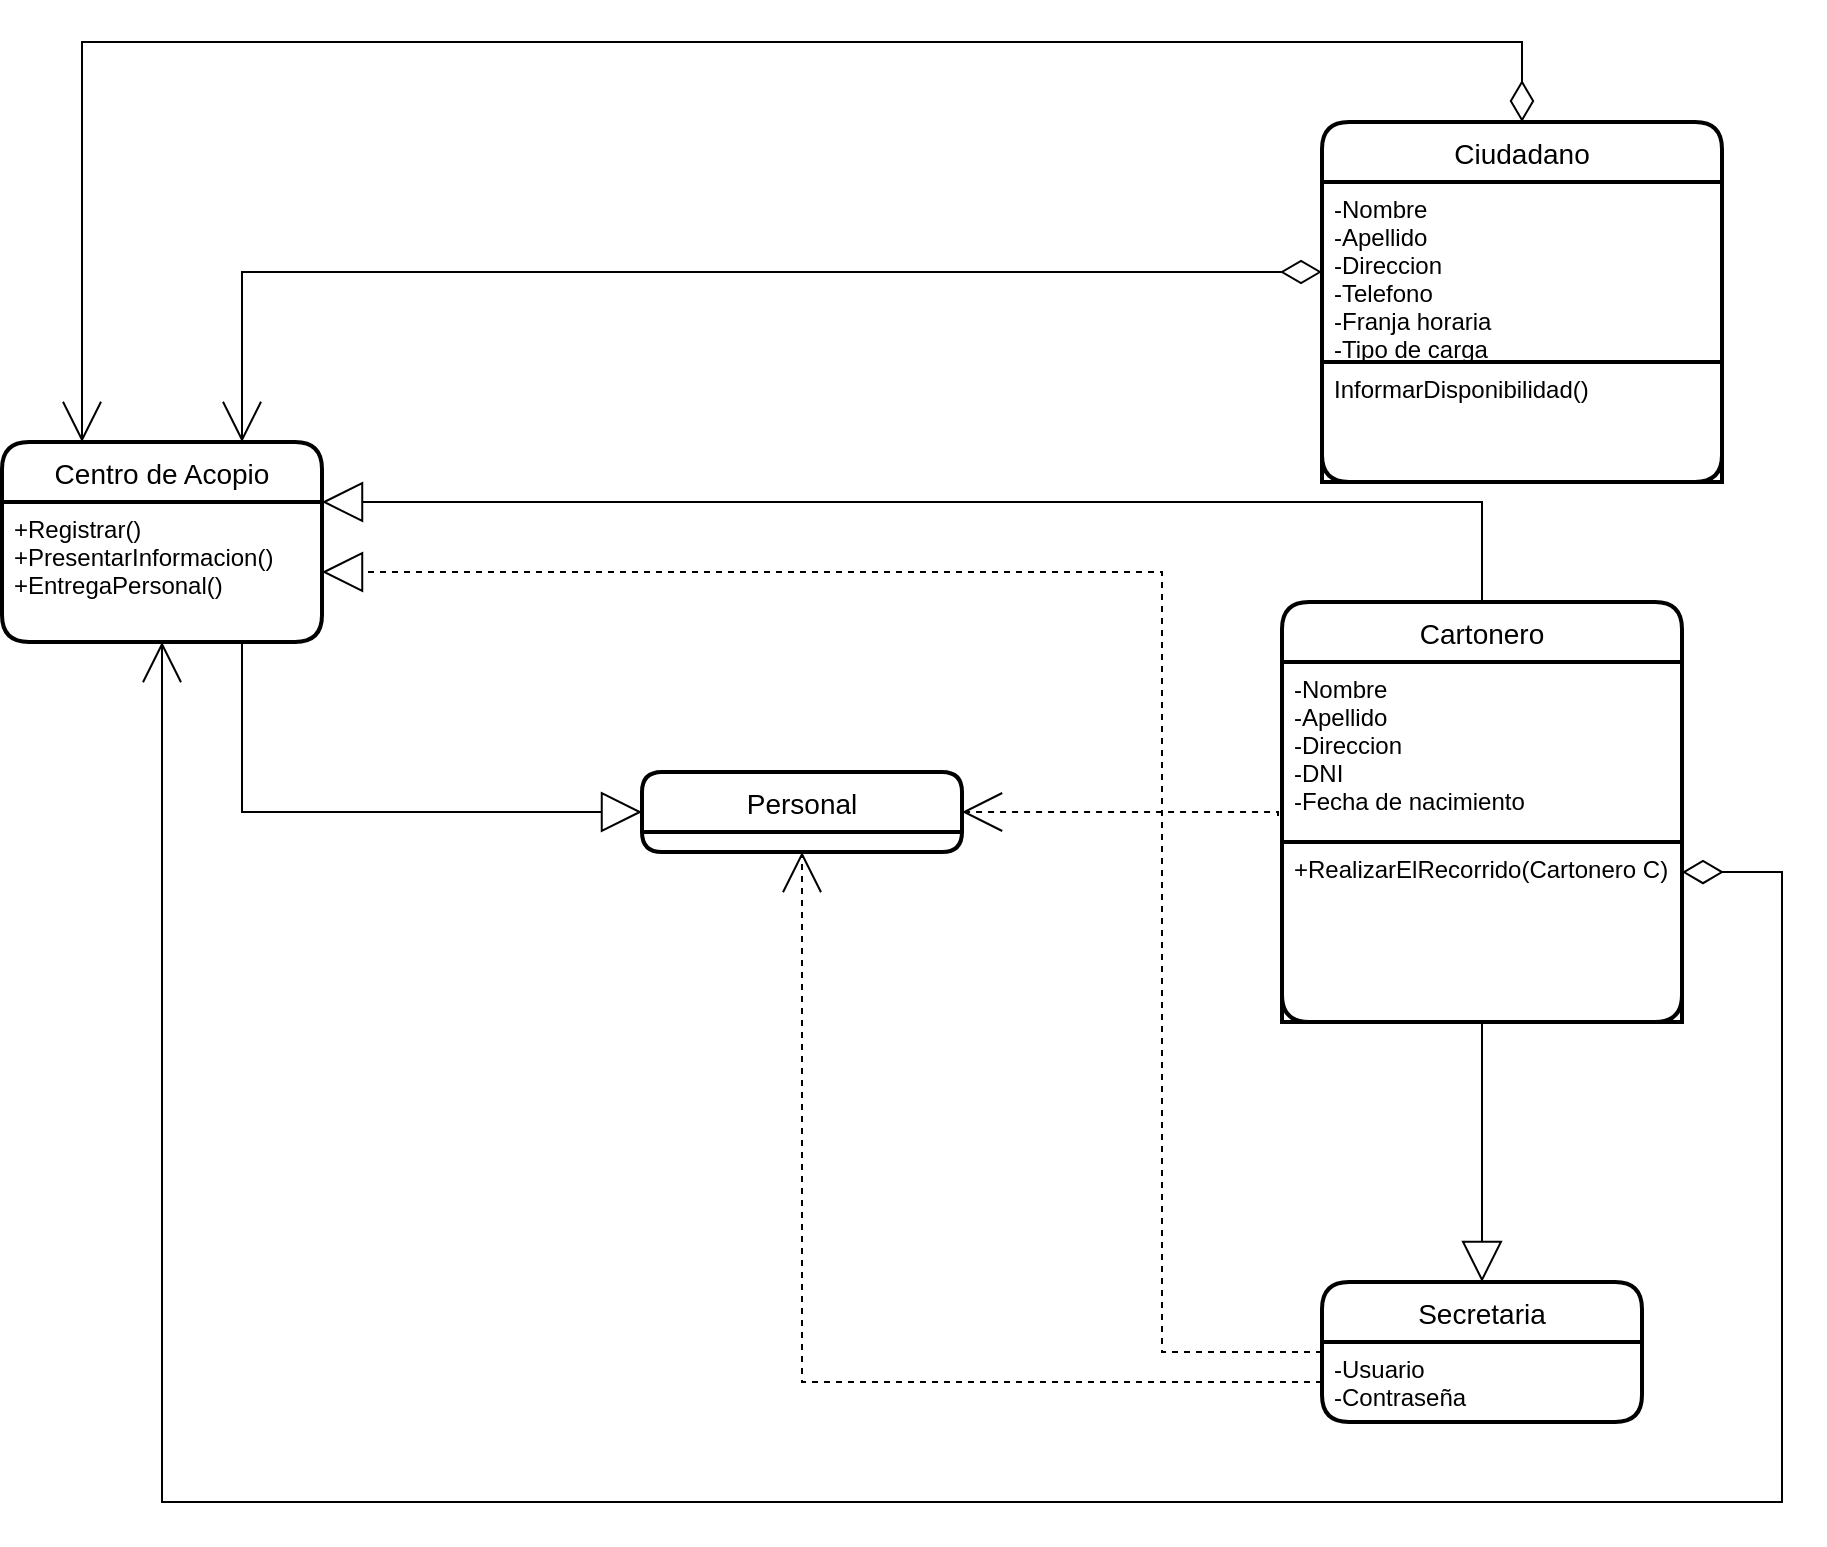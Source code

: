 <mxfile version="14.6.13" type="device"><diagram id="y_6j7rNRTyvGDQ4Emzbt" name="Page-1"><mxGraphModel dx="1422" dy="1991" grid="1" gridSize="10" guides="1" tooltips="1" connect="1" arrows="1" fold="1" page="1" pageScale="1" pageWidth="827" pageHeight="1169" math="0" shadow="0"><root><mxCell id="0"/><mxCell id="1" parent="0"/><mxCell id="ga51YQQtuKLnODO1Xetq-42" style="edgeStyle=orthogonalEdgeStyle;rounded=0;orthogonalLoop=1;jettySize=auto;html=1;entryX=1;entryY=0;entryDx=0;entryDy=0;endArrow=block;endFill=0;endSize=18;exitX=0.5;exitY=0;exitDx=0;exitDy=0;" parent="1" source="Smey__ab_zjjQdxIfhBr-3" target="Smey__ab_zjjQdxIfhBr-16" edge="1"><mxGeometry relative="1" as="geometry"><Array as="points"><mxPoint x="940" y="90"/></Array></mxGeometry></mxCell><mxCell id="ga51YQQtuKLnODO1Xetq-25" style="edgeStyle=orthogonalEdgeStyle;rounded=0;orthogonalLoop=1;jettySize=auto;html=1;entryX=1;entryY=0.5;entryDx=0;entryDy=0;endArrow=block;endFill=0;endSize=18;dashed=1;" parent="1" source="ga51YQQtuKLnODO1Xetq-5" target="Smey__ab_zjjQdxIfhBr-16" edge="1"><mxGeometry relative="1" as="geometry"><mxPoint x="480" y="174" as="targetPoint"/><Array as="points"><mxPoint x="780" y="515"/><mxPoint x="780" y="125"/></Array></mxGeometry></mxCell><mxCell id="ga51YQQtuKLnODO1Xetq-5" value="Secretaria" style="swimlane;childLayout=stackLayout;horizontal=1;startSize=30;horizontalStack=0;rounded=1;fontSize=14;fontStyle=0;strokeWidth=2;resizeParent=0;resizeLast=1;shadow=0;dashed=0;align=center;" parent="1" vertex="1"><mxGeometry x="860" y="480" width="160" height="70" as="geometry"/></mxCell><mxCell id="ga51YQQtuKLnODO1Xetq-6" value="-Usuario&#10;-Contraseña" style="align=left;strokeColor=none;fillColor=none;spacingLeft=4;fontSize=12;verticalAlign=top;resizable=0;rotatable=0;part=1;" parent="ga51YQQtuKLnODO1Xetq-5" vertex="1"><mxGeometry y="30" width="160" height="40" as="geometry"/></mxCell><mxCell id="ga51YQQtuKLnODO1Xetq-40" style="edgeStyle=orthogonalEdgeStyle;rounded=0;orthogonalLoop=1;jettySize=auto;html=1;entryX=0.75;entryY=0;entryDx=0;entryDy=0;endArrow=open;endFill=0;endSize=18;startArrow=diamondThin;startFill=0;startSize=18;exitX=0;exitY=0.5;exitDx=0;exitDy=0;" parent="1" source="Smey__ab_zjjQdxIfhBr-9" target="Smey__ab_zjjQdxIfhBr-15" edge="1"><mxGeometry relative="1" as="geometry"><mxPoint x="570" y="-20" as="sourcePoint"/><mxPoint x="350" y="110" as="targetPoint"/></mxGeometry></mxCell><mxCell id="ga51YQQtuKLnODO1Xetq-46" style="edgeStyle=orthogonalEdgeStyle;rounded=0;orthogonalLoop=1;jettySize=auto;html=1;entryX=0;entryY=0.5;entryDx=0;entryDy=0;endArrow=block;endFill=0;endSize=18;exitX=0.75;exitY=1;exitDx=0;exitDy=0;" parent="1" source="Smey__ab_zjjQdxIfhBr-16" target="ga51YQQtuKLnODO1Xetq-18" edge="1"><mxGeometry relative="1" as="geometry"><Array as="points"><mxPoint x="320" y="245"/></Array><mxPoint x="420" y="190" as="sourcePoint"/></mxGeometry></mxCell><mxCell id="ga51YQQtuKLnODO1Xetq-18" value="Personal" style="swimlane;childLayout=stackLayout;horizontal=1;startSize=30;horizontalStack=0;rounded=1;fontSize=14;fontStyle=0;strokeWidth=2;resizeParent=0;resizeLast=1;shadow=0;dashed=0;align=center;" parent="1" vertex="1"><mxGeometry x="520" y="225" width="160" height="40" as="geometry"/></mxCell><mxCell id="ga51YQQtuKLnODO1Xetq-26" style="edgeStyle=orthogonalEdgeStyle;rounded=0;orthogonalLoop=1;jettySize=auto;html=1;entryX=0.5;entryY=1;entryDx=0;entryDy=0;endArrow=open;endFill=0;endSize=18;dashed=1;" parent="1" source="ga51YQQtuKLnODO1Xetq-6" target="ga51YQQtuKLnODO1Xetq-18" edge="1"><mxGeometry relative="1" as="geometry"/></mxCell><mxCell id="ga51YQQtuKLnODO1Xetq-27" style="edgeStyle=orthogonalEdgeStyle;rounded=0;orthogonalLoop=1;jettySize=auto;html=1;entryX=1;entryY=0.5;entryDx=0;entryDy=0;endArrow=open;endFill=0;endSize=18;dashed=1;exitX=-0.01;exitY=0.856;exitDx=0;exitDy=0;exitPerimeter=0;" parent="1" source="Smey__ab_zjjQdxIfhBr-4" target="ga51YQQtuKLnODO1Xetq-18" edge="1"><mxGeometry relative="1" as="geometry"><Array as="points"><mxPoint x="838" y="245"/></Array></mxGeometry></mxCell><mxCell id="ga51YQQtuKLnODO1Xetq-43" style="edgeStyle=orthogonalEdgeStyle;rounded=0;orthogonalLoop=1;jettySize=auto;html=1;entryX=0.25;entryY=0;entryDx=0;entryDy=0;endArrow=open;endFill=0;endSize=18;startArrow=diamondThin;startFill=0;startSize=18;exitX=0.5;exitY=0;exitDx=0;exitDy=0;" parent="1" source="Smey__ab_zjjQdxIfhBr-8" target="Smey__ab_zjjQdxIfhBr-15" edge="1"><mxGeometry relative="1" as="geometry"><Array as="points"><mxPoint x="960" y="-140"/><mxPoint x="240" y="-140"/></Array><mxPoint x="1230" y="10" as="sourcePoint"/><mxPoint x="285" y="110" as="targetPoint"/></mxGeometry></mxCell><mxCell id="ga51YQQtuKLnODO1Xetq-47" style="edgeStyle=orthogonalEdgeStyle;rounded=0;orthogonalLoop=1;jettySize=auto;html=1;entryX=0.5;entryY=1;entryDx=0;entryDy=0;startArrow=diamondThin;startFill=0;startSize=18;endArrow=open;endFill=0;endSize=18;targetPerimeterSpacing=0;exitX=1;exitY=0.167;exitDx=0;exitDy=0;exitPerimeter=0;" parent="1" source="Smey__ab_zjjQdxIfhBr-5" target="Smey__ab_zjjQdxIfhBr-16" edge="1"><mxGeometry relative="1" as="geometry"><Array as="points"><mxPoint x="1090" y="275"/><mxPoint x="1090" y="590"/><mxPoint x="280" y="590"/></Array><mxPoint x="1230" y="260" as="sourcePoint"/><mxPoint x="285" y="190" as="targetPoint"/></mxGeometry></mxCell><mxCell id="ga51YQQtuKLnODO1Xetq-48" style="edgeStyle=orthogonalEdgeStyle;rounded=0;orthogonalLoop=1;jettySize=auto;html=1;entryX=0.5;entryY=0;entryDx=0;entryDy=0;startArrow=none;startFill=0;startSize=18;endArrow=block;endFill=0;endSize=18;targetPerimeterSpacing=0;exitX=0.5;exitY=1;exitDx=0;exitDy=0;" parent="1" source="Smey__ab_zjjQdxIfhBr-5" target="ga51YQQtuKLnODO1Xetq-5" edge="1"><mxGeometry relative="1" as="geometry"><mxPoint x="930" y="280" as="sourcePoint"/></mxGeometry></mxCell><object label="Cartonero" id="Smey__ab_zjjQdxIfhBr-3"><mxCell style="swimlane;childLayout=stackLayout;horizontal=1;startSize=30;horizontalStack=0;rounded=1;fontSize=14;fontStyle=0;strokeWidth=2;resizeParent=0;resizeLast=1;shadow=0;align=center;perimeterSpacing=0;sketch=0;moveCells=0;noLabel=0;portConstraintRotation=0;snapToPoint=0;fixDash=0;autosize=0;container=1;metaEdit=0;backgroundOutline=0;separatorColor=#000000;" vertex="1" parent="1"><mxGeometry x="840" y="140" width="200" height="210" as="geometry"/></mxCell></object><mxCell id="Smey__ab_zjjQdxIfhBr-4" value="-Nombre&#10;-Apellido&#10;-Direccion&#10;-DNI&#10;-Fecha de nacimiento" style="align=left;strokeColor=none;fillColor=none;spacingLeft=4;fontSize=12;verticalAlign=top;resizable=0;rotatable=0;part=1;" vertex="1" parent="Smey__ab_zjjQdxIfhBr-3"><mxGeometry y="30" width="200" height="90" as="geometry"/></mxCell><mxCell id="Smey__ab_zjjQdxIfhBr-5" value="+RealizarElRecorrido(Cartonero C) " style="align=left;fillColor=none;spacingLeft=4;fontSize=12;verticalAlign=top;resizable=0;rotatable=0;part=1;strokeWidth=2;" vertex="1" parent="Smey__ab_zjjQdxIfhBr-3"><mxGeometry y="120" width="200" height="90" as="geometry"/></mxCell><object label="Ciudadano" id="Smey__ab_zjjQdxIfhBr-8"><mxCell style="swimlane;childLayout=stackLayout;horizontal=1;startSize=30;horizontalStack=0;rounded=1;fontSize=14;fontStyle=0;strokeWidth=2;resizeParent=0;resizeLast=1;shadow=0;align=center;perimeterSpacing=0;sketch=0;moveCells=0;noLabel=0;portConstraintRotation=0;snapToPoint=0;fixDash=0;autosize=0;container=1;metaEdit=0;backgroundOutline=0;separatorColor=#000000;" vertex="1" parent="1"><mxGeometry x="860" y="-100" width="200" height="180" as="geometry"/></mxCell></object><mxCell id="Smey__ab_zjjQdxIfhBr-9" value="-Nombre&#10;-Apellido&#10;-Direccion&#10;-Telefono&#10;-Franja horaria&#10;-Tipo de carga" style="align=left;strokeColor=none;fillColor=none;spacingLeft=4;fontSize=12;verticalAlign=top;resizable=0;rotatable=0;part=1;" vertex="1" parent="Smey__ab_zjjQdxIfhBr-8"><mxGeometry y="30" width="200" height="90" as="geometry"/></mxCell><mxCell id="Smey__ab_zjjQdxIfhBr-10" value="InformarDisponibilidad()" style="align=left;fillColor=none;spacingLeft=4;fontSize=12;verticalAlign=top;resizable=0;rotatable=0;part=1;strokeWidth=2;" vertex="1" parent="Smey__ab_zjjQdxIfhBr-8"><mxGeometry y="120" width="200" height="60" as="geometry"/></mxCell><mxCell id="Smey__ab_zjjQdxIfhBr-15" value="Centro de Acopio" style="swimlane;childLayout=stackLayout;horizontal=1;startSize=30;horizontalStack=0;rounded=1;fontSize=14;fontStyle=0;strokeWidth=2;resizeParent=0;resizeLast=1;shadow=0;dashed=0;align=center;sketch=0;" vertex="1" parent="1"><mxGeometry x="200" y="60" width="160" height="100" as="geometry"/></mxCell><mxCell id="Smey__ab_zjjQdxIfhBr-16" value="+Registrar()&#10;+PresentarInformacion()&#10;+EntregaPersonal()" style="align=left;strokeColor=none;fillColor=none;spacingLeft=4;fontSize=12;verticalAlign=top;resizable=0;rotatable=0;part=1;" vertex="1" parent="Smey__ab_zjjQdxIfhBr-15"><mxGeometry y="30" width="160" height="70" as="geometry"/></mxCell></root></mxGraphModel></diagram></mxfile>